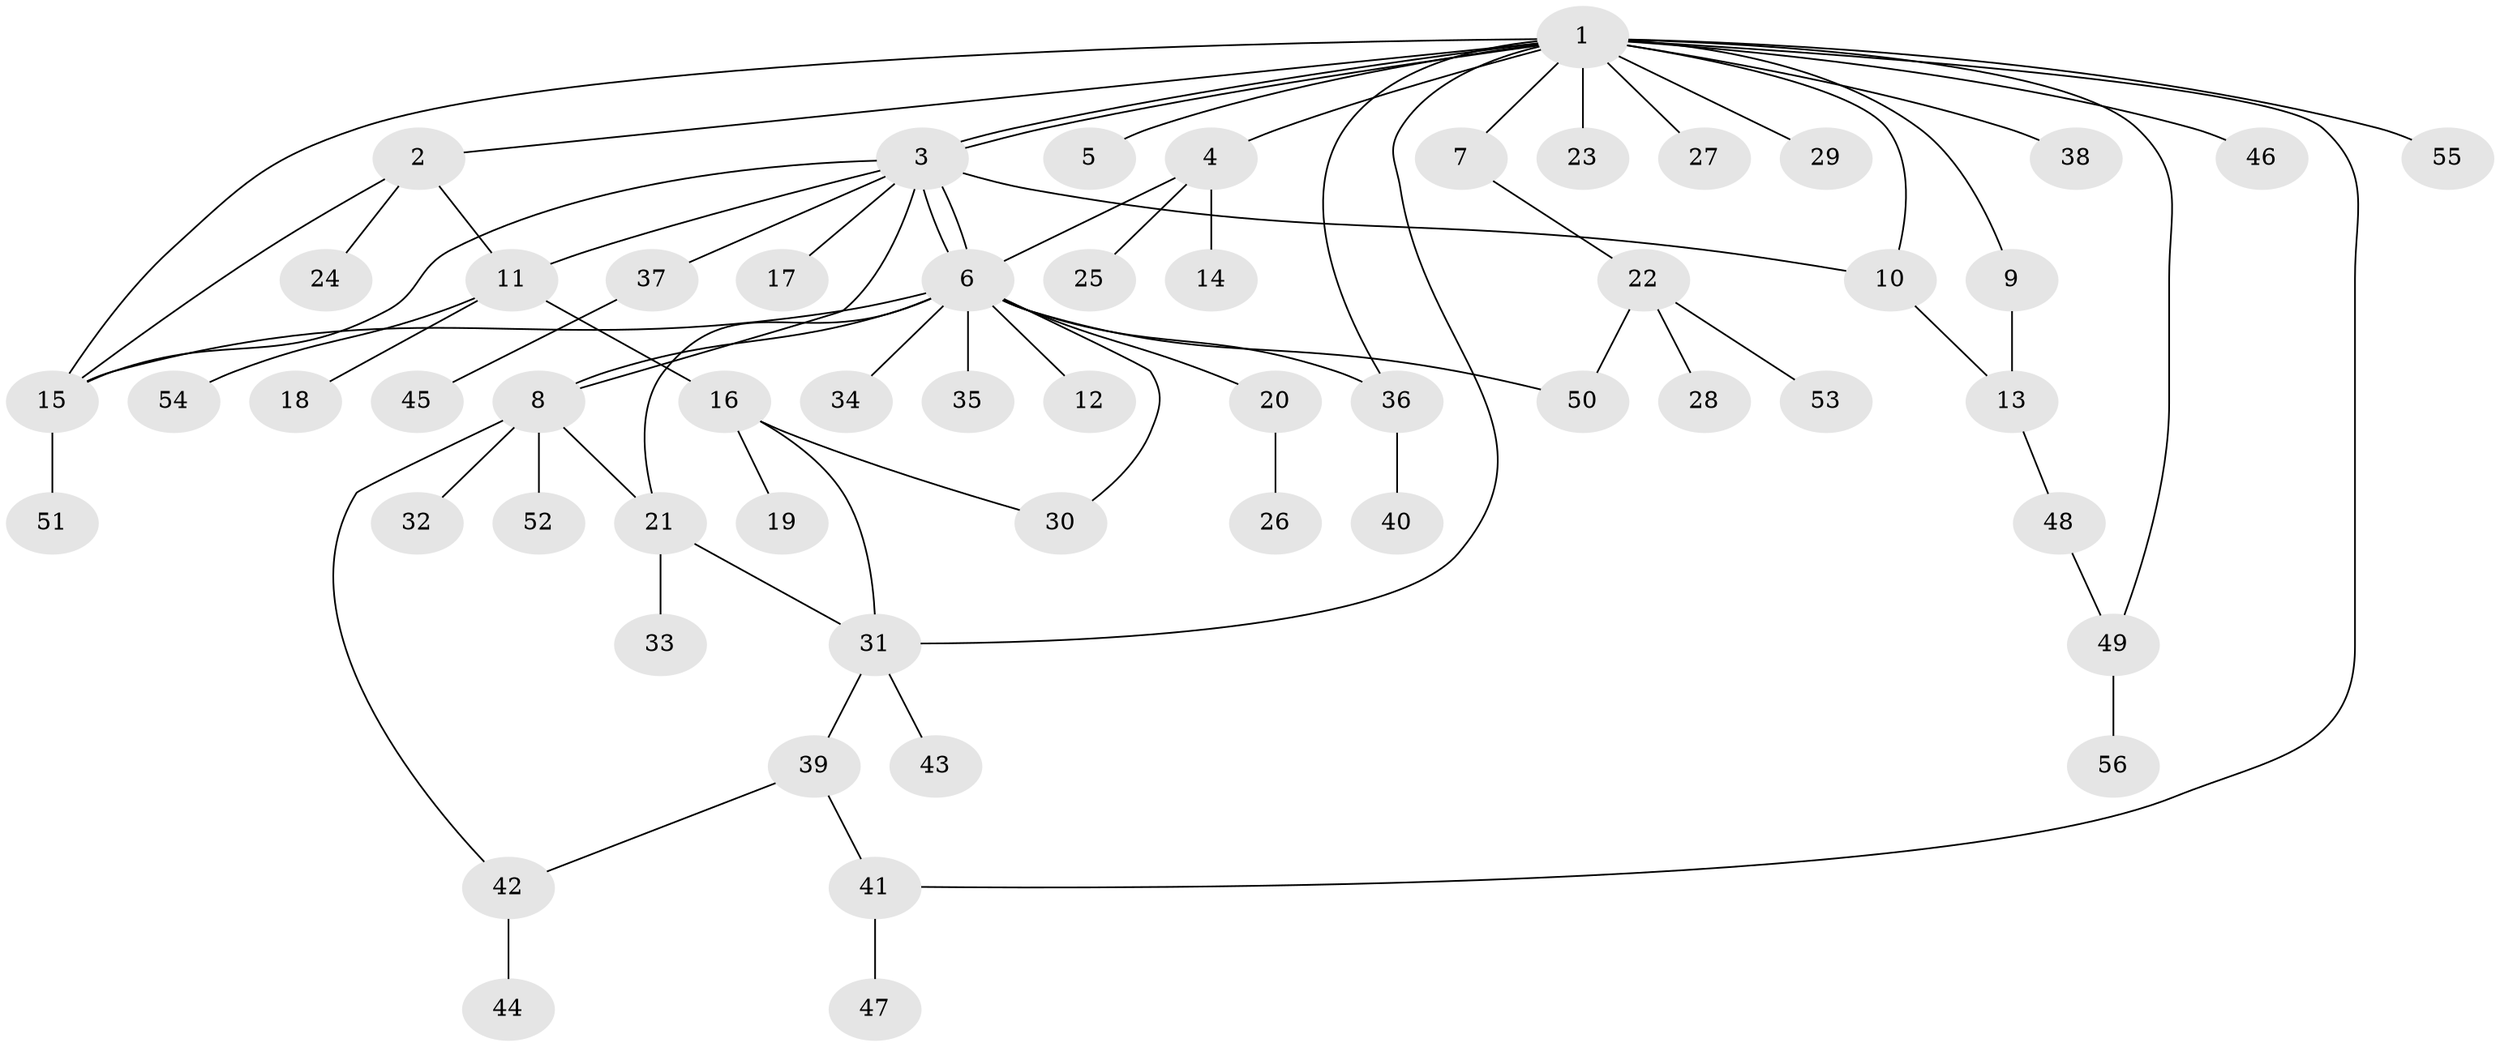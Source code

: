 // Generated by graph-tools (version 1.1) at 2025/35/03/09/25 02:35:27]
// undirected, 56 vertices, 74 edges
graph export_dot {
graph [start="1"]
  node [color=gray90,style=filled];
  1;
  2;
  3;
  4;
  5;
  6;
  7;
  8;
  9;
  10;
  11;
  12;
  13;
  14;
  15;
  16;
  17;
  18;
  19;
  20;
  21;
  22;
  23;
  24;
  25;
  26;
  27;
  28;
  29;
  30;
  31;
  32;
  33;
  34;
  35;
  36;
  37;
  38;
  39;
  40;
  41;
  42;
  43;
  44;
  45;
  46;
  47;
  48;
  49;
  50;
  51;
  52;
  53;
  54;
  55;
  56;
  1 -- 2;
  1 -- 3;
  1 -- 3;
  1 -- 4;
  1 -- 5;
  1 -- 7;
  1 -- 9;
  1 -- 10;
  1 -- 15;
  1 -- 23;
  1 -- 27;
  1 -- 29;
  1 -- 31;
  1 -- 36;
  1 -- 38;
  1 -- 41;
  1 -- 46;
  1 -- 49;
  1 -- 55;
  2 -- 11;
  2 -- 15;
  2 -- 24;
  3 -- 6;
  3 -- 6;
  3 -- 8;
  3 -- 10;
  3 -- 11;
  3 -- 15;
  3 -- 17;
  3 -- 37;
  4 -- 6;
  4 -- 14;
  4 -- 25;
  6 -- 8;
  6 -- 12;
  6 -- 15;
  6 -- 20;
  6 -- 21;
  6 -- 30;
  6 -- 34;
  6 -- 35;
  6 -- 36;
  6 -- 50;
  7 -- 22;
  8 -- 21;
  8 -- 32;
  8 -- 42;
  8 -- 52;
  9 -- 13;
  10 -- 13;
  11 -- 16;
  11 -- 18;
  11 -- 54;
  13 -- 48;
  15 -- 51;
  16 -- 19;
  16 -- 30;
  16 -- 31;
  20 -- 26;
  21 -- 31;
  21 -- 33;
  22 -- 28;
  22 -- 50;
  22 -- 53;
  31 -- 39;
  31 -- 43;
  36 -- 40;
  37 -- 45;
  39 -- 41;
  39 -- 42;
  41 -- 47;
  42 -- 44;
  48 -- 49;
  49 -- 56;
}
